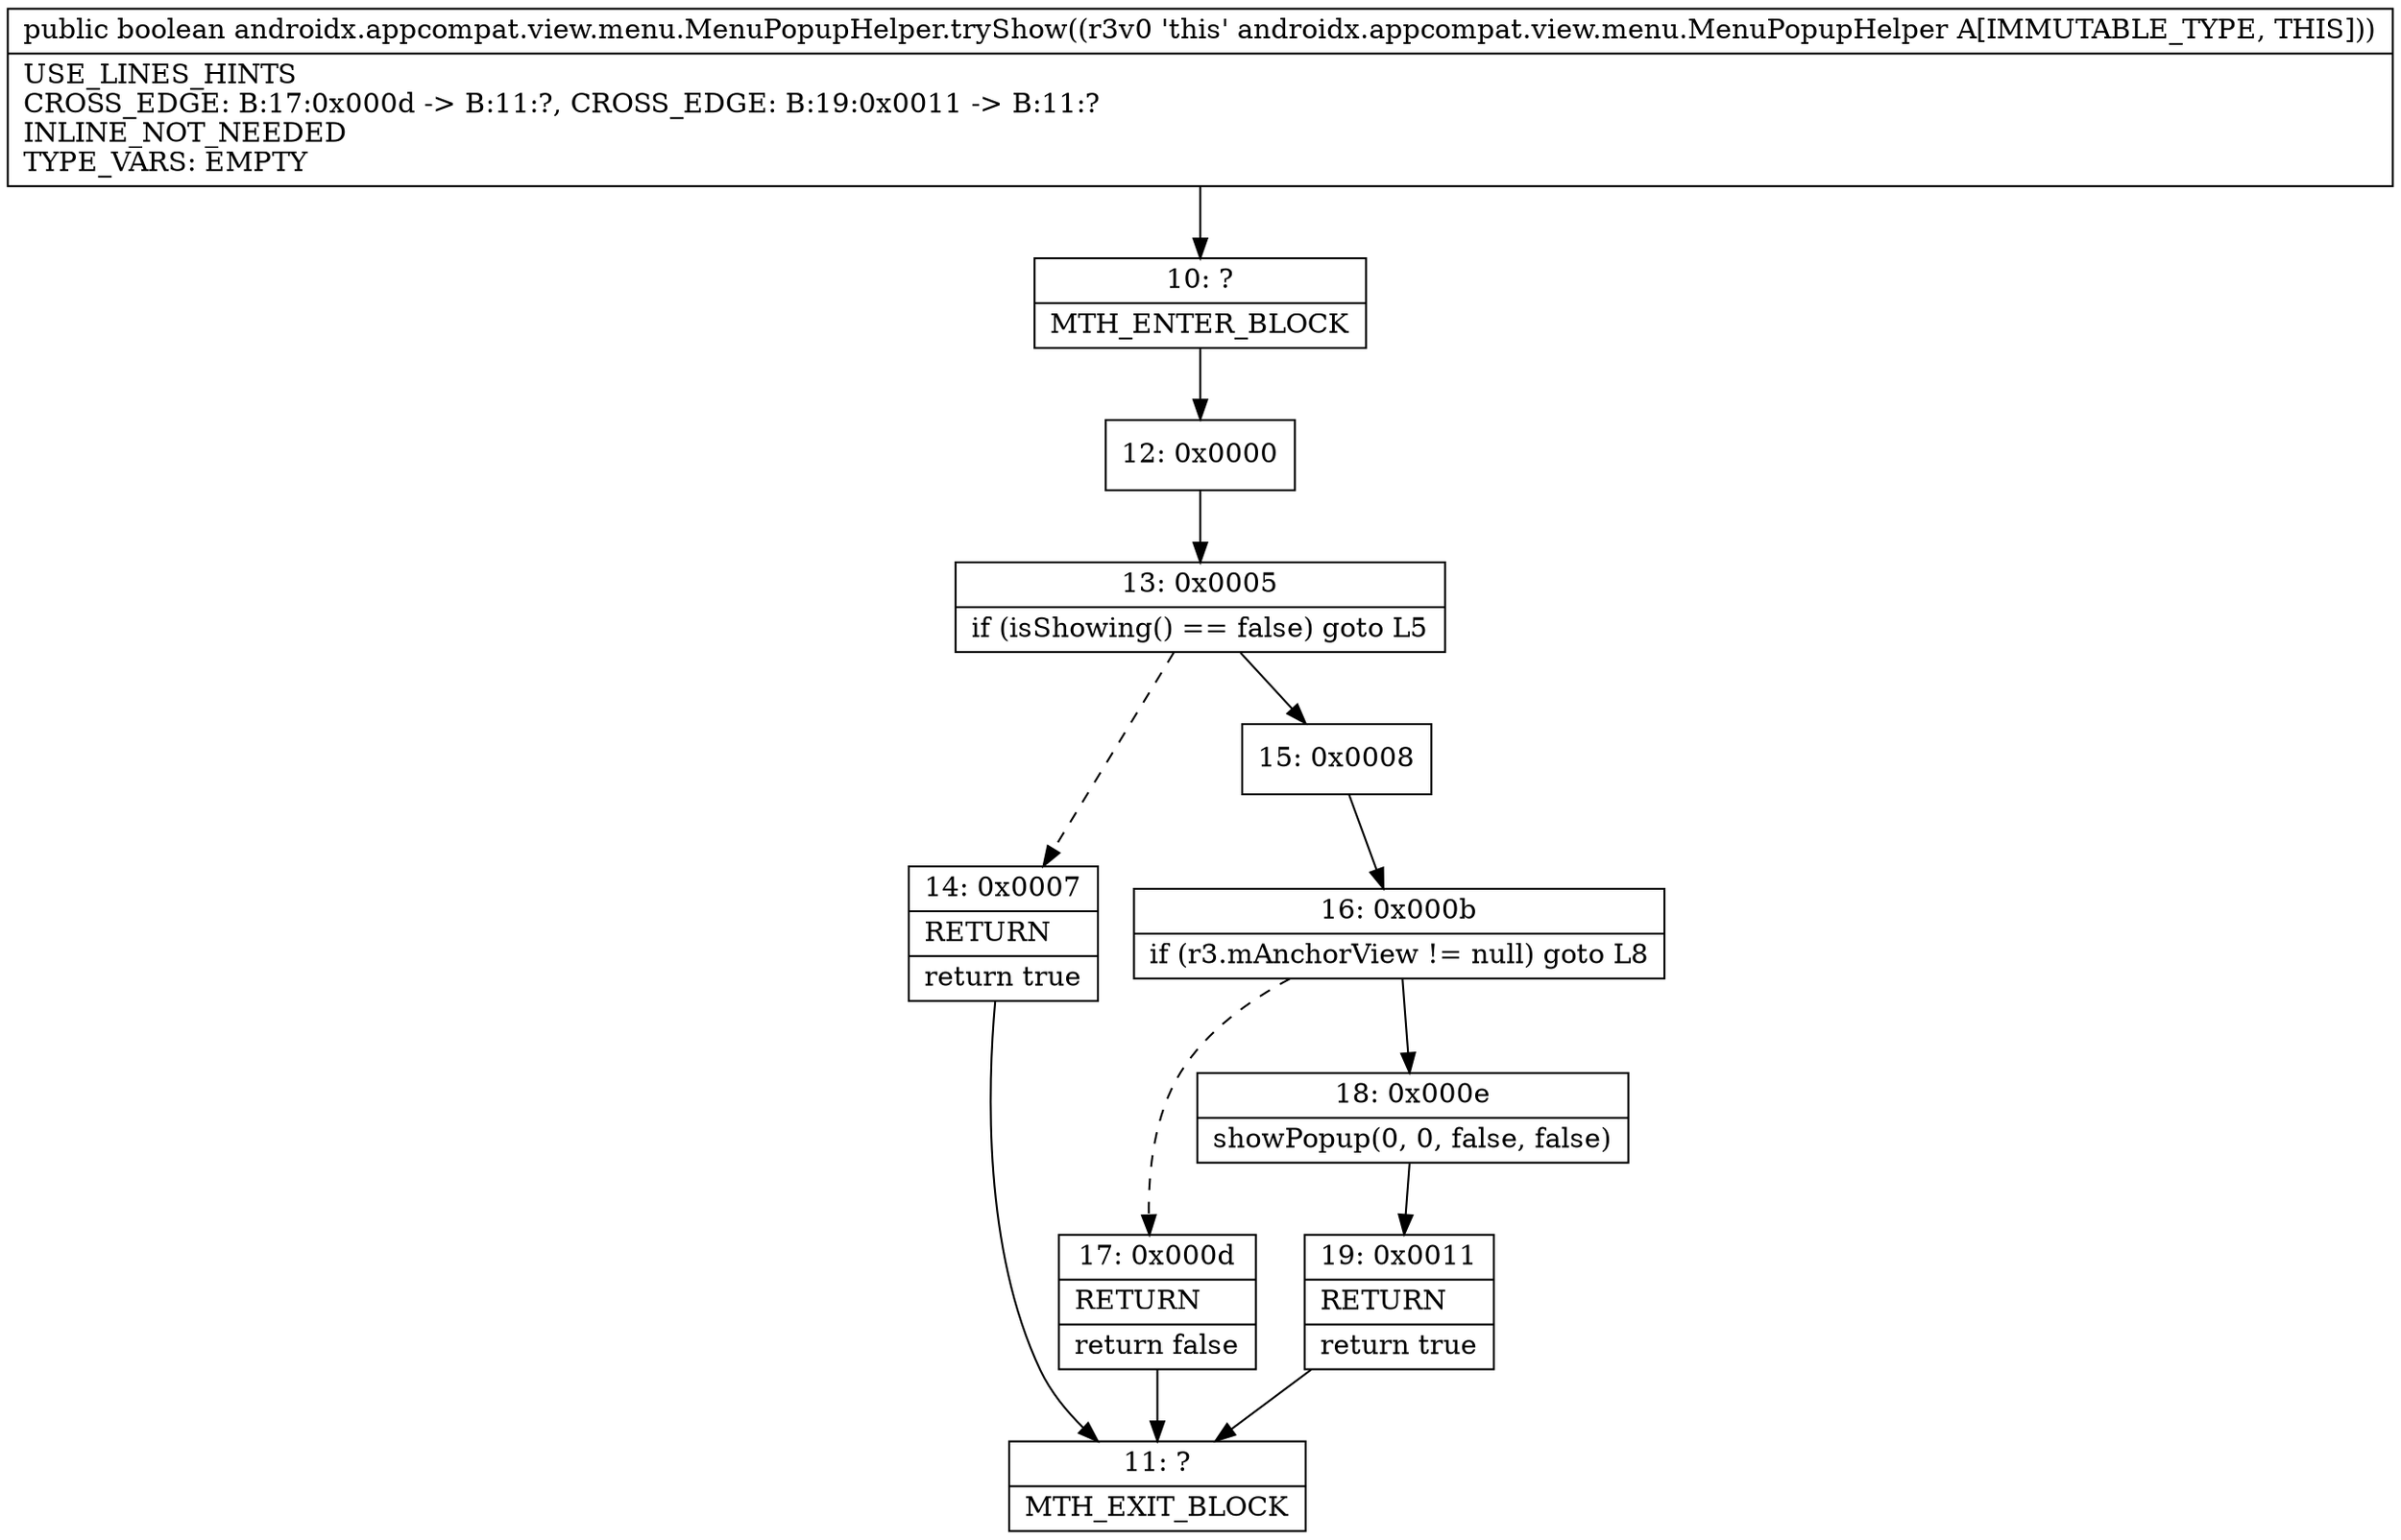 digraph "CFG forandroidx.appcompat.view.menu.MenuPopupHelper.tryShow()Z" {
Node_10 [shape=record,label="{10\:\ ?|MTH_ENTER_BLOCK\l}"];
Node_12 [shape=record,label="{12\:\ 0x0000}"];
Node_13 [shape=record,label="{13\:\ 0x0005|if (isShowing() == false) goto L5\l}"];
Node_14 [shape=record,label="{14\:\ 0x0007|RETURN\l|return true\l}"];
Node_11 [shape=record,label="{11\:\ ?|MTH_EXIT_BLOCK\l}"];
Node_15 [shape=record,label="{15\:\ 0x0008}"];
Node_16 [shape=record,label="{16\:\ 0x000b|if (r3.mAnchorView != null) goto L8\l}"];
Node_17 [shape=record,label="{17\:\ 0x000d|RETURN\l|return false\l}"];
Node_18 [shape=record,label="{18\:\ 0x000e|showPopup(0, 0, false, false)\l}"];
Node_19 [shape=record,label="{19\:\ 0x0011|RETURN\l|return true\l}"];
MethodNode[shape=record,label="{public boolean androidx.appcompat.view.menu.MenuPopupHelper.tryShow((r3v0 'this' androidx.appcompat.view.menu.MenuPopupHelper A[IMMUTABLE_TYPE, THIS]))  | USE_LINES_HINTS\lCROSS_EDGE: B:17:0x000d \-\> B:11:?, CROSS_EDGE: B:19:0x0011 \-\> B:11:?\lINLINE_NOT_NEEDED\lTYPE_VARS: EMPTY\l}"];
MethodNode -> Node_10;Node_10 -> Node_12;
Node_12 -> Node_13;
Node_13 -> Node_14[style=dashed];
Node_13 -> Node_15;
Node_14 -> Node_11;
Node_15 -> Node_16;
Node_16 -> Node_17[style=dashed];
Node_16 -> Node_18;
Node_17 -> Node_11;
Node_18 -> Node_19;
Node_19 -> Node_11;
}

